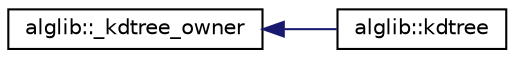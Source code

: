 digraph "Graphical Class Hierarchy"
{
  edge [fontname="Helvetica",fontsize="10",labelfontname="Helvetica",labelfontsize="10"];
  node [fontname="Helvetica",fontsize="10",shape=record];
  rankdir="LR";
  Node0 [label="alglib::_kdtree_owner",height=0.2,width=0.4,color="black", fillcolor="white", style="filled",URL="$classalglib_1_1__kdtree__owner.html"];
  Node0 -> Node1 [dir="back",color="midnightblue",fontsize="10",style="solid",fontname="Helvetica"];
  Node1 [label="alglib::kdtree",height=0.2,width=0.4,color="black", fillcolor="white", style="filled",URL="$classalglib_1_1kdtree.html"];
}
